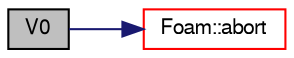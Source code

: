 digraph "V0"
{
  bgcolor="transparent";
  edge [fontname="FreeSans",fontsize="10",labelfontname="FreeSans",labelfontsize="10"];
  node [fontname="FreeSans",fontsize="10",shape=record];
  rankdir="LR";
  Node13614 [label="V0",height=0.2,width=0.4,color="black", fillcolor="grey75", style="filled", fontcolor="black"];
  Node13614 -> Node13615 [color="midnightblue",fontsize="10",style="solid",fontname="FreeSans"];
  Node13615 [label="Foam::abort",height=0.2,width=0.4,color="red",URL="$a21124.html#a447107a607d03e417307c203fa5fb44b"];
}
